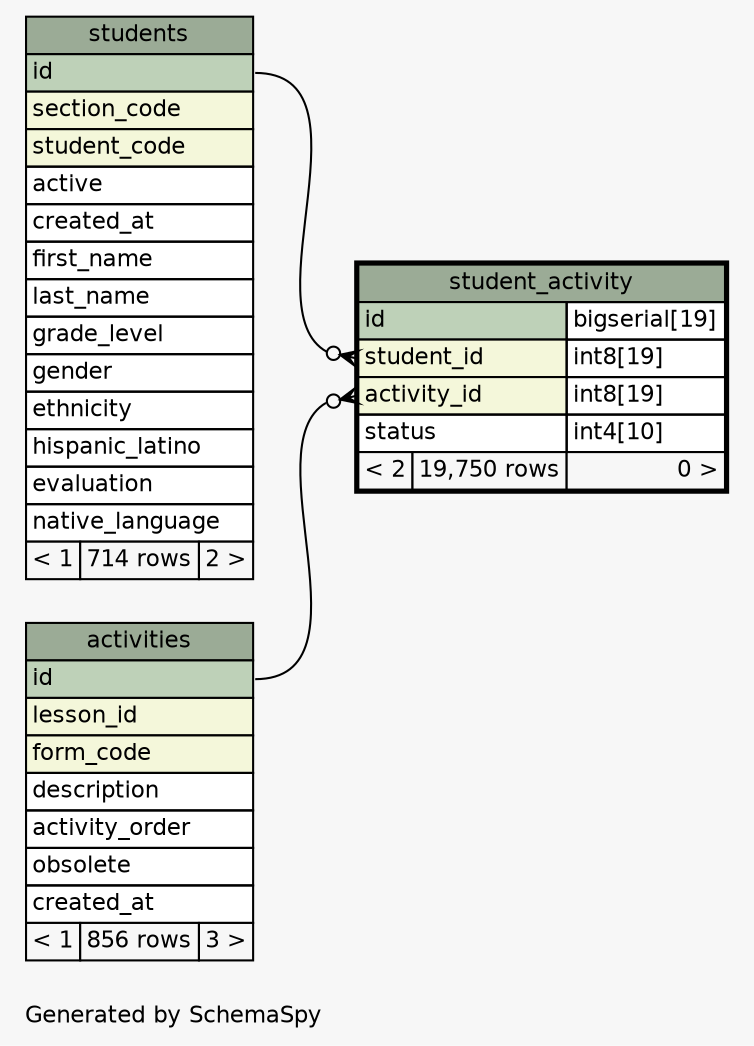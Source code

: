 // dot 2.40.1 on Linux 4.15.0-47-generic
// SchemaSpy rev 590
digraph "oneDegreeRelationshipsDiagram" {
  graph [
    rankdir="RL"
    bgcolor="#f7f7f7"
    label="\nGenerated by SchemaSpy"
    labeljust="l"
    nodesep="0.18"
    ranksep="0.46"
    fontname="Helvetica"
    fontsize="11"
  ];
  node [
    fontname="Helvetica"
    fontsize="11"
    shape="plaintext"
  ];
  edge [
    arrowsize="0.8"
  ];
  "student_activity":"activity_id":w -> "activities":"id":e [arrowhead=none dir=back arrowtail=crowodot];
  "student_activity":"student_id":w -> "students":"id":e [arrowhead=none dir=back arrowtail=crowodot];
  "activities" [
    label=<
    <TABLE BORDER="0" CELLBORDER="1" CELLSPACING="0" BGCOLOR="#ffffff">
      <TR><TD COLSPAN="3" BGCOLOR="#9bab96" ALIGN="CENTER">activities</TD></TR>
      <TR><TD PORT="id" COLSPAN="3" BGCOLOR="#bed1b8" ALIGN="LEFT">id</TD></TR>
      <TR><TD PORT="lesson_id" COLSPAN="3" BGCOLOR="#f4f7da" ALIGN="LEFT">lesson_id</TD></TR>
      <TR><TD PORT="form_code" COLSPAN="3" BGCOLOR="#f4f7da" ALIGN="LEFT">form_code</TD></TR>
      <TR><TD PORT="description" COLSPAN="3" ALIGN="LEFT">description</TD></TR>
      <TR><TD PORT="activity_order" COLSPAN="3" ALIGN="LEFT">activity_order</TD></TR>
      <TR><TD PORT="obsolete" COLSPAN="3" ALIGN="LEFT">obsolete</TD></TR>
      <TR><TD PORT="created_at" COLSPAN="3" ALIGN="LEFT">created_at</TD></TR>
      <TR><TD ALIGN="LEFT" BGCOLOR="#f7f7f7">&lt; 1</TD><TD ALIGN="RIGHT" BGCOLOR="#f7f7f7">856 rows</TD><TD ALIGN="RIGHT" BGCOLOR="#f7f7f7">3 &gt;</TD></TR>
    </TABLE>>
    URL="activities.html"
    tooltip="activities"
  ];
  "student_activity" [
    label=<
    <TABLE BORDER="2" CELLBORDER="1" CELLSPACING="0" BGCOLOR="#ffffff">
      <TR><TD COLSPAN="3" BGCOLOR="#9bab96" ALIGN="CENTER">student_activity</TD></TR>
      <TR><TD PORT="id" COLSPAN="2" BGCOLOR="#bed1b8" ALIGN="LEFT">id</TD><TD PORT="id.type" ALIGN="LEFT">bigserial[19]</TD></TR>
      <TR><TD PORT="student_id" COLSPAN="2" BGCOLOR="#f4f7da" ALIGN="LEFT">student_id</TD><TD PORT="student_id.type" ALIGN="LEFT">int8[19]</TD></TR>
      <TR><TD PORT="activity_id" COLSPAN="2" BGCOLOR="#f4f7da" ALIGN="LEFT">activity_id</TD><TD PORT="activity_id.type" ALIGN="LEFT">int8[19]</TD></TR>
      <TR><TD PORT="status" COLSPAN="2" ALIGN="LEFT">status</TD><TD PORT="status.type" ALIGN="LEFT">int4[10]</TD></TR>
      <TR><TD ALIGN="LEFT" BGCOLOR="#f7f7f7">&lt; 2</TD><TD ALIGN="RIGHT" BGCOLOR="#f7f7f7">19,750 rows</TD><TD ALIGN="RIGHT" BGCOLOR="#f7f7f7">0 &gt;</TD></TR>
    </TABLE>>
    URL="student_activity.html"
    tooltip="student_activity"
  ];
  "students" [
    label=<
    <TABLE BORDER="0" CELLBORDER="1" CELLSPACING="0" BGCOLOR="#ffffff">
      <TR><TD COLSPAN="3" BGCOLOR="#9bab96" ALIGN="CENTER">students</TD></TR>
      <TR><TD PORT="id" COLSPAN="3" BGCOLOR="#bed1b8" ALIGN="LEFT">id</TD></TR>
      <TR><TD PORT="section_code" COLSPAN="3" BGCOLOR="#f4f7da" ALIGN="LEFT">section_code</TD></TR>
      <TR><TD PORT="student_code" COLSPAN="3" BGCOLOR="#f4f7da" ALIGN="LEFT">student_code</TD></TR>
      <TR><TD PORT="active" COLSPAN="3" ALIGN="LEFT">active</TD></TR>
      <TR><TD PORT="created_at" COLSPAN="3" ALIGN="LEFT">created_at</TD></TR>
      <TR><TD PORT="first_name" COLSPAN="3" ALIGN="LEFT">first_name</TD></TR>
      <TR><TD PORT="last_name" COLSPAN="3" ALIGN="LEFT">last_name</TD></TR>
      <TR><TD PORT="grade_level" COLSPAN="3" ALIGN="LEFT">grade_level</TD></TR>
      <TR><TD PORT="gender" COLSPAN="3" ALIGN="LEFT">gender</TD></TR>
      <TR><TD PORT="ethnicity" COLSPAN="3" ALIGN="LEFT">ethnicity</TD></TR>
      <TR><TD PORT="hispanic_latino" COLSPAN="3" ALIGN="LEFT">hispanic_latino</TD></TR>
      <TR><TD PORT="evaluation" COLSPAN="3" ALIGN="LEFT">evaluation</TD></TR>
      <TR><TD PORT="native_language" COLSPAN="3" ALIGN="LEFT">native_language</TD></TR>
      <TR><TD ALIGN="LEFT" BGCOLOR="#f7f7f7">&lt; 1</TD><TD ALIGN="RIGHT" BGCOLOR="#f7f7f7">714 rows</TD><TD ALIGN="RIGHT" BGCOLOR="#f7f7f7">2 &gt;</TD></TR>
    </TABLE>>
    URL="students.html"
    tooltip="students"
  ];
}
